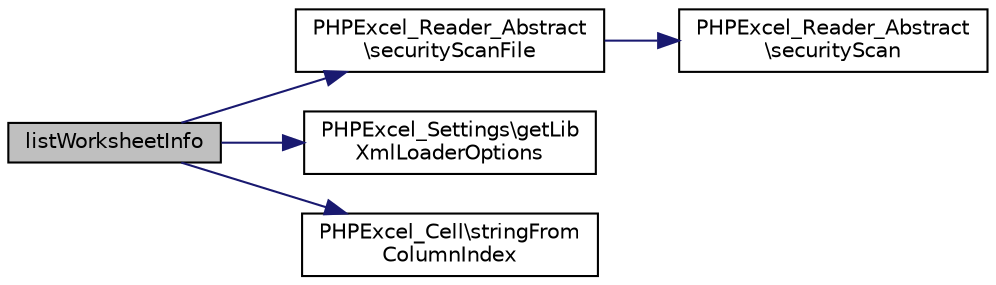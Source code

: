 digraph "listWorksheetInfo"
{
  edge [fontname="Helvetica",fontsize="10",labelfontname="Helvetica",labelfontsize="10"];
  node [fontname="Helvetica",fontsize="10",shape=record];
  rankdir="LR";
  Node5 [label="listWorksheetInfo",height=0.2,width=0.4,color="black", fillcolor="grey75", style="filled", fontcolor="black"];
  Node5 -> Node6 [color="midnightblue",fontsize="10",style="solid",fontname="Helvetica"];
  Node6 [label="PHPExcel_Reader_Abstract\l\\securityScanFile",height=0.2,width=0.4,color="black", fillcolor="white", style="filled",URL="$class_p_h_p_excel___reader___abstract.html#a3e79a28862ad224cb4f03aaa0254cdf4"];
  Node6 -> Node7 [color="midnightblue",fontsize="10",style="solid",fontname="Helvetica"];
  Node7 [label="PHPExcel_Reader_Abstract\l\\securityScan",height=0.2,width=0.4,color="black", fillcolor="white", style="filled",URL="$class_p_h_p_excel___reader___abstract.html#aa67490da9755835fd16df194cab68d0b"];
  Node5 -> Node8 [color="midnightblue",fontsize="10",style="solid",fontname="Helvetica"];
  Node8 [label="PHPExcel_Settings\\getLib\lXmlLoaderOptions",height=0.2,width=0.4,color="black", fillcolor="white", style="filled",URL="$class_p_h_p_excel___settings.html#aab0e46bef6b830bdb82228d72c349c9a"];
  Node5 -> Node9 [color="midnightblue",fontsize="10",style="solid",fontname="Helvetica"];
  Node9 [label="PHPExcel_Cell\\stringFrom\lColumnIndex",height=0.2,width=0.4,color="black", fillcolor="white", style="filled",URL="$class_p_h_p_excel___cell.html#ab5501b4cf2f8cd0af389ad4096fb9387"];
}
